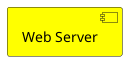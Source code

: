 @startuml Individual Color
/'
You can specify a color after component definition.
'/
component [Web Server] #yellow

@enduml
